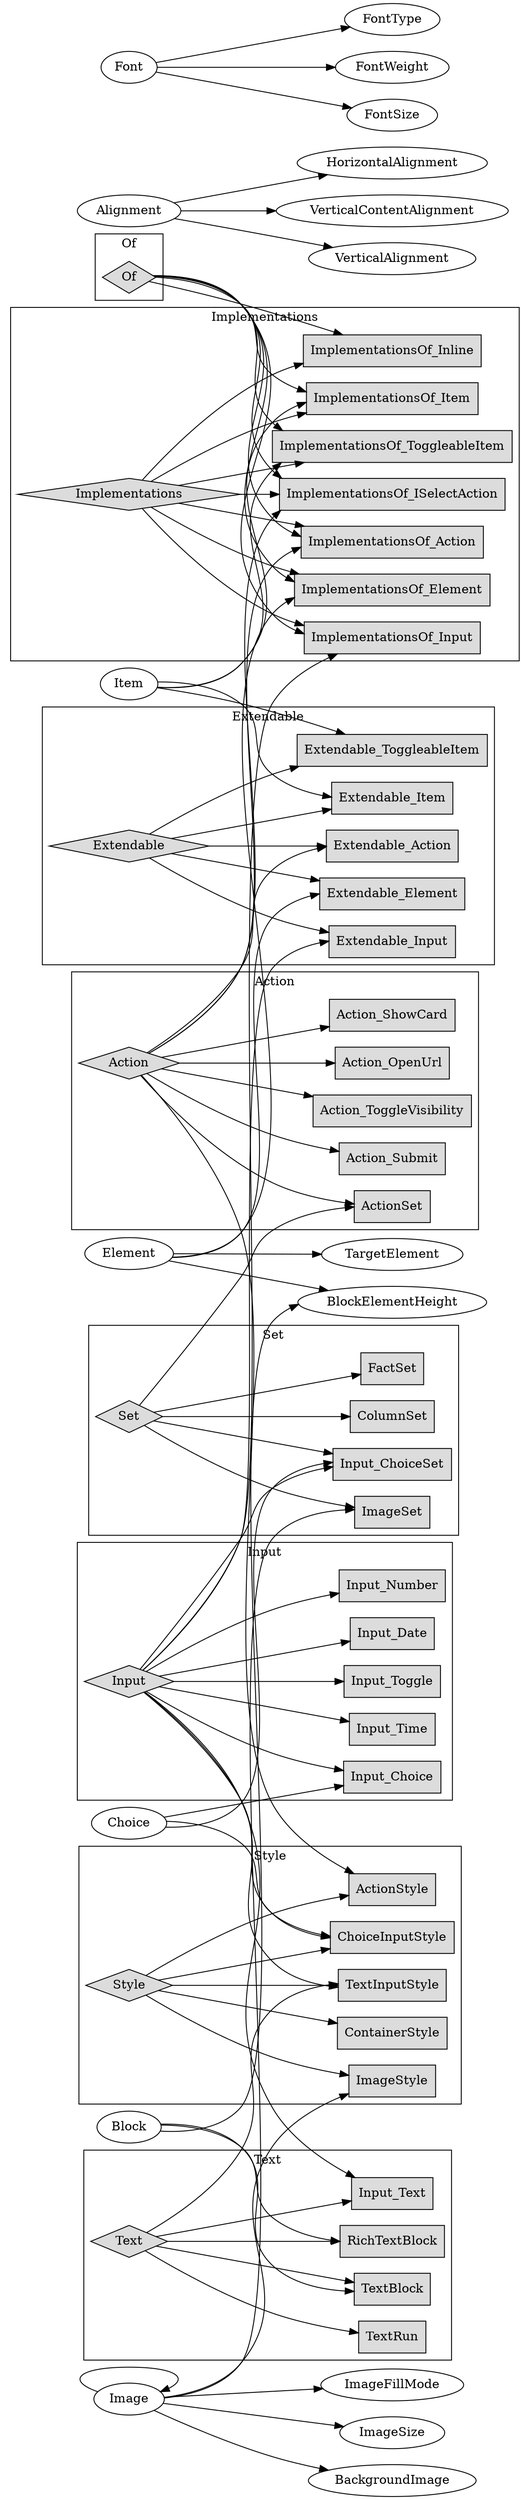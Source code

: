 strict digraph 1 {
  rankdir=LR
  
  subgraph highIndegree {
    label=highIndegree
    node [style=filled, fillcolor=darkkhaki]
    
  }
  
  
  subgraph cluster_Implementations {
    label=Implementations
    node [style=filled, fillcolor=gainsboro]
    Implementations [shape=diamond]
    ImplementationsOf_Item [shape=box]
    ImplementationsOf_Action [shape=box]
    ImplementationsOf_ISelectAction [shape=box]
    ImplementationsOf_Element [shape=box]
    ImplementationsOf_ToggleableItem [shape=box]
    ImplementationsOf_Inline [shape=box]
    ImplementationsOf_Input [shape=box]
  }
  
  
  subgraph cluster_Style {
    label=Style
    node [style=filled, fillcolor=gainsboro]
    Style [shape=diamond]
    ActionStyle [shape=box]
    ChoiceInputStyle [shape=box]
    ContainerStyle [shape=box]
    ImageStyle [shape=box]
    TextInputStyle [shape=box]
  }
  
  
  subgraph cluster_Of {
    label=Of
    node [style=filled, fillcolor=gainsboro]
    Of [shape=diamond]
    ImplementationsOf_Item [shape=box]
    ImplementationsOf_Action [shape=box]
    ImplementationsOf_ISelectAction [shape=box]
    ImplementationsOf_Element [shape=box]
    ImplementationsOf_ToggleableItem [shape=box]
    ImplementationsOf_Inline [shape=box]
    ImplementationsOf_Input [shape=box]
  }
  
  
  subgraph cluster_Extendable {
    label=Extendable
    node [style=filled, fillcolor=gainsboro]
    Extendable [shape=diamond]
    Extendable_Action [shape=box]
    Extendable_Element [shape=box]
    Extendable_Input [shape=box]
    Extendable_Item [shape=box]
    Extendable_ToggleableItem [shape=box]
  }
  
  
  subgraph cluster_Text {
    label=Text
    node [style=filled, fillcolor=gainsboro]
    Text [shape=diamond]
    TextRun [shape=box]
    Input_Text [shape=box]
    RichTextBlock [shape=box]
    TextBlock [shape=box]
    TextInputStyle [shape=box]
  }
  
  
  subgraph cluster_Action {
    label=Action
    node [style=filled, fillcolor=gainsboro]
    Action [shape=diamond]
    Action_OpenUrl [shape=box]
    Action_ShowCard [shape=box]
    Action_Submit [shape=box]
    Action_ToggleVisibility [shape=box]
    ActionSet [shape=box]
    ActionStyle [shape=box]
    ImplementationsOf_Action [shape=box]
    ImplementationsOf_ISelectAction [shape=box]
    Extendable_Action [shape=box]
  }
  
  
  subgraph cluster_Set {
    label=Set
    node [style=filled, fillcolor=gainsboro]
    Set [shape=diamond]
    ActionSet [shape=box]
    ColumnSet [shape=box]
    FactSet [shape=box]
    ImageSet [shape=box]
    Input_ChoiceSet [shape=box]
  }
  
  
  subgraph cluster_Input {
    label=Input
    node [style=filled, fillcolor=gainsboro]
    Input [shape=diamond]
    Input_Choice [shape=box]
    Input_ChoiceSet [shape=box]
    Input_Date [shape=box]
    Input_Number [shape=box]
    Input_Text [shape=box]
    Input_Time [shape=box]
    Input_Toggle [shape=box]
    ChoiceInputStyle [shape=box]
    TextInputStyle [shape=box]
    ImplementationsOf_Input [shape=box]
    Extendable_Input [shape=box]
  }
  //Implementations
  Implementations -> ImplementationsOf_Input
  Implementations -> ImplementationsOf_ToggleableItem
  Implementations -> ImplementationsOf_ISelectAction
  Implementations -> ImplementationsOf_Action
  Implementations -> ImplementationsOf_Element
  Implementations -> ImplementationsOf_Inline
  Implementations -> ImplementationsOf_Item
  //Element
  Element -> TargetElement
  Element -> BlockElementHeight
  Element -> Extendable_Element
  Element -> ImplementationsOf_Element
  //Block
  Block -> BlockElementHeight
  Block -> TextBlock
  Block -> RichTextBlock
  //Style
  Style -> TextInputStyle
  Style -> ImageStyle
  Style -> ChoiceInputStyle
  Style -> ActionStyle
  Style -> ContainerStyle
  //Item
  Item -> Extendable_ToggleableItem
  Item -> ImplementationsOf_Item
  Item -> Extendable_Item
  Item -> ImplementationsOf_ToggleableItem
  //Alignment
  Alignment -> VerticalAlignment
  Alignment -> HorizontalAlignment
  Alignment -> VerticalContentAlignment
  //Of
  Of -> ImplementationsOf_Input
  Of -> ImplementationsOf_ToggleableItem
  Of -> ImplementationsOf_ISelectAction
  Of -> ImplementationsOf_Action
  Of -> ImplementationsOf_Element
  Of -> ImplementationsOf_Inline
  Of -> ImplementationsOf_Item
  //Extendable
  Extendable -> Extendable_ToggleableItem
  Extendable -> Extendable_Input
  Extendable -> Extendable_Action
  Extendable -> Extendable_Element
  Extendable -> Extendable_Item
  //Text
  Text -> TextInputStyle
  Text -> RichTextBlock
  Text -> Input_Text
  Text -> TextBlock
  Text -> TextRun
  //Choice
  Choice -> Input_ChoiceSet
  Choice -> ChoiceInputStyle
  Choice -> Input_Choice
  //Action
  Action -> Action_ToggleVisibility
  Action -> Action_OpenUrl
  Action -> Action_Submit
  Action -> ImplementationsOf_ISelectAction
  Action -> ActionSet
  Action -> ActionStyle
  Action -> ImplementationsOf_Action
  Action -> Extendable_Action
  Action -> Action_ShowCard
  //Font
  Font -> FontSize
  Font -> FontType
  Font -> FontWeight
  //Set
  Set -> ColumnSet
  Set -> Input_ChoiceSet
  Set -> ActionSet
  Set -> ImageSet
  Set -> FactSet
  //Image
  Image -> ImageSize
  Image -> BackgroundImage
  Image -> ImageStyle
  Image -> ImageSet
  Image -> Image
  Image -> ImageFillMode
  //Input
  Input -> ImplementationsOf_Input
  Input -> Input_Time
  Input -> TextInputStyle
  Input -> Input_ChoiceSet
  Input -> Input_Date
  Input -> Input_Toggle
  Input -> Input_Text
  Input -> ChoiceInputStyle
  Input -> Input_Choice
  Input -> Input_Number
  Input -> Extendable_Input
  //Action_OpenUrl
  //Action_ShowCard
  //Action_Submit
  //Action_ToggleVisibility
  //TargetElement
  //AdaptiveCard
  //ActionSet
  //Column
  //ColumnSet
  //Container
  //Fact
  //FactSet
  //ImageSet
  //TextRun
  //Input_Choice
  //Input_ChoiceSet
  //Input_Date
  //Input_Number
  //Input_Text
  //Input_Time
  //Input_Toggle
  //Media
  //MediaSource
  //RichTextBlock
  //TextBlock
  //ActionStyle
  //BlockElementHeight
  //ChoiceInputStyle
  //Colors
  //ContainerStyle
  //FallbackOption
  //FontSize
  //FontType
  //FontWeight
  //HorizontalAlignment
  //ImageFillMode
  //ImageSize
  //ImageStyle
  //Spacing
  //TextInputStyle
  //VerticalAlignment
  //VerticalContentAlignment
  //BackgroundImage
  //ImplementationsOf_Item
  //ImplementationsOf_Action
  //ImplementationsOf_ISelectAction
  //ImplementationsOf_Element
  //ImplementationsOf_ToggleableItem
  //ImplementationsOf_Inline
  //ImplementationsOf_Input
  //Extendable_Action
  //Extendable_Element
  //Extendable_Input
  //Extendable_Item
  //Extendable_ToggleableItem
}
